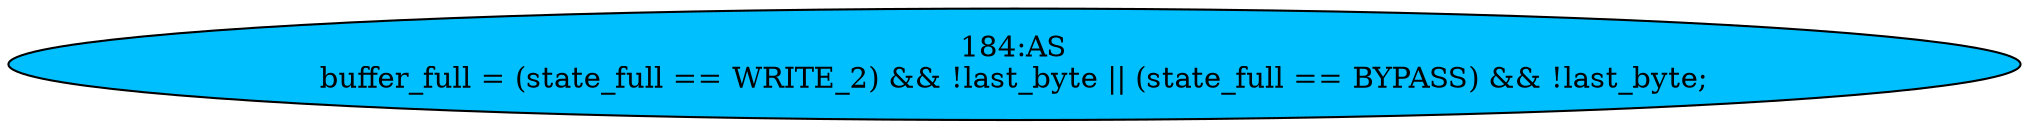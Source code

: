 strict digraph "" {
	node [label="\N"];
	"184:AS"	 [ast="<pyverilog.vparser.ast.Assign object at 0x7fcd18377a10>",
		def_var="['buffer_full']",
		fillcolor=deepskyblue,
		label="184:AS
buffer_full = (state_full == WRITE_2) && !last_byte || (state_full == BYPASS) && !last_byte;",
		statements="[]",
		style=filled,
		typ=Assign,
		use_var="['state_full', 'WRITE_2', 'last_byte', 'state_full', 'BYPASS', 'last_byte']"];
}
